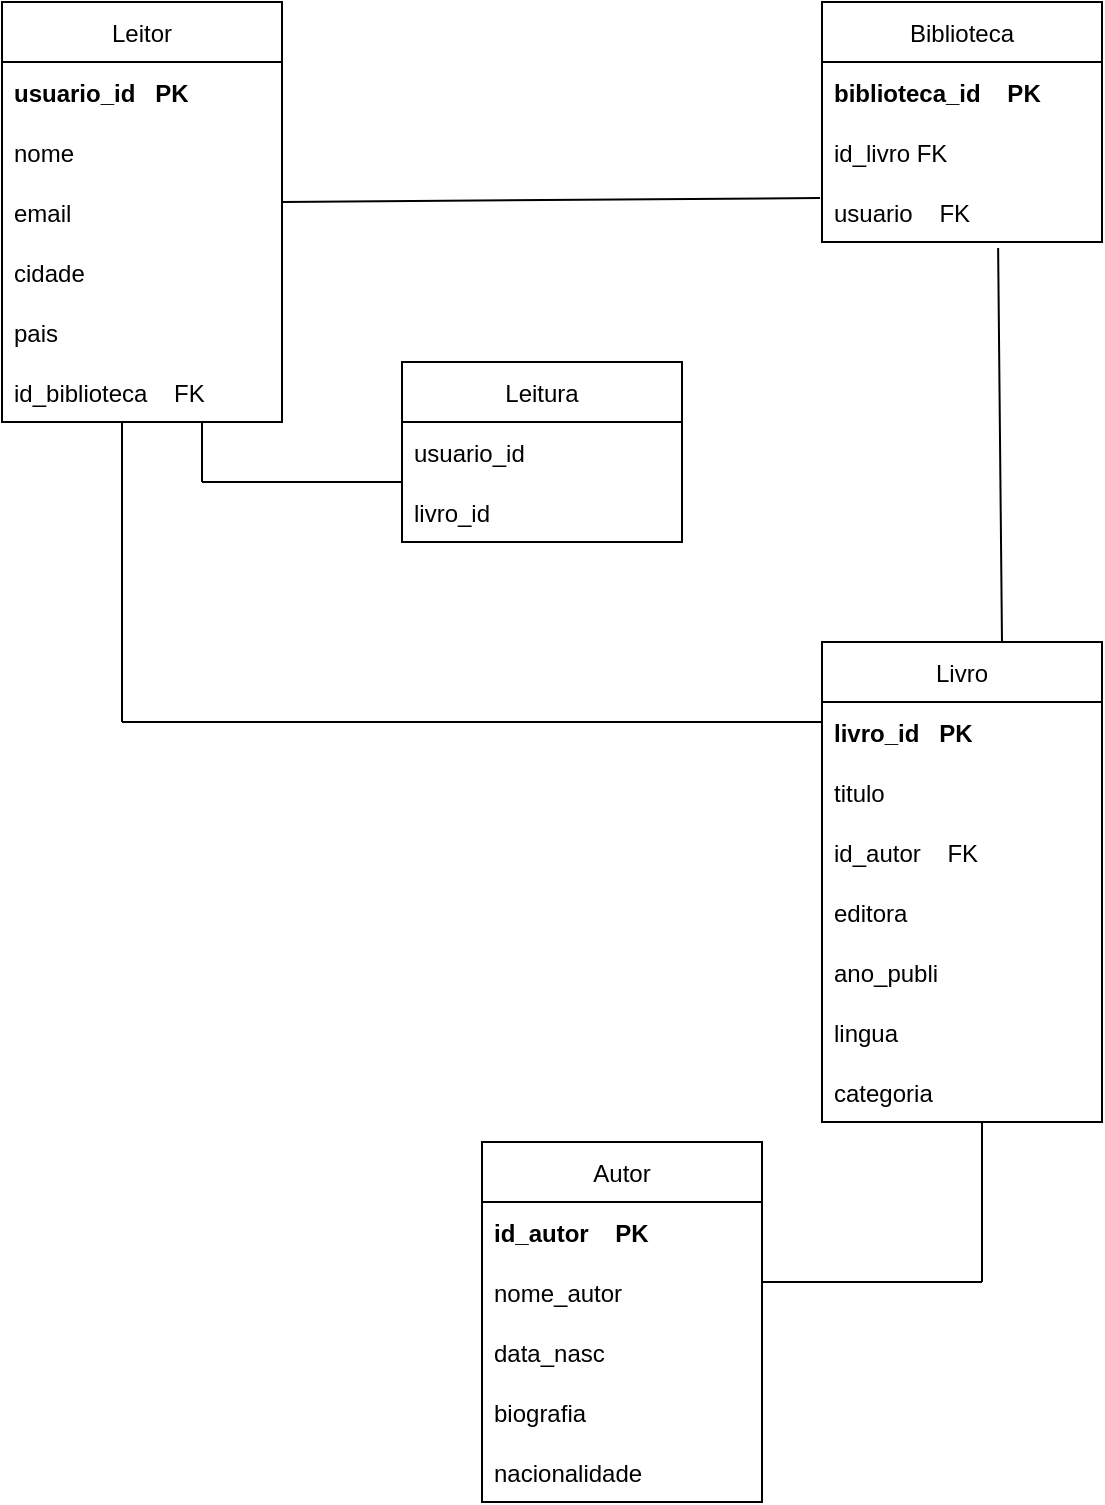 <mxfile version="18.0.1" type="github">
  <diagram id="uEiHmpbK748Um4bJEczy" name="Page-1">
    <mxGraphModel dx="342" dy="453" grid="1" gridSize="10" guides="1" tooltips="1" connect="1" arrows="1" fold="1" page="1" pageScale="1" pageWidth="827" pageHeight="1169" math="0" shadow="0">
      <root>
        <mxCell id="0" />
        <mxCell id="1" parent="0" />
        <mxCell id="BC_xpMx8KMV0BwhtklZ6-4" value="Leitor" style="swimlane;fontStyle=0;childLayout=stackLayout;horizontal=1;startSize=30;horizontalStack=0;resizeParent=1;resizeParentMax=0;resizeLast=0;collapsible=1;marginBottom=0;" parent="1" vertex="1">
          <mxGeometry x="60" y="40" width="140" height="210" as="geometry">
            <mxRectangle x="60" y="40" width="60" height="30" as="alternateBounds" />
          </mxGeometry>
        </mxCell>
        <mxCell id="BC_xpMx8KMV0BwhtklZ6-5" value="usuario_id   PK" style="text;strokeColor=none;fillColor=none;align=left;verticalAlign=middle;spacingLeft=4;spacingRight=4;overflow=hidden;points=[[0,0.5],[1,0.5]];portConstraint=eastwest;rotatable=0;fontStyle=1" parent="BC_xpMx8KMV0BwhtklZ6-4" vertex="1">
          <mxGeometry y="30" width="140" height="30" as="geometry" />
        </mxCell>
        <mxCell id="BC_xpMx8KMV0BwhtklZ6-7" value="nome" style="text;strokeColor=none;fillColor=none;align=left;verticalAlign=middle;spacingLeft=4;spacingRight=4;overflow=hidden;points=[[0,0.5],[1,0.5]];portConstraint=eastwest;rotatable=0;" parent="BC_xpMx8KMV0BwhtklZ6-4" vertex="1">
          <mxGeometry y="60" width="140" height="30" as="geometry" />
        </mxCell>
        <mxCell id="BC_xpMx8KMV0BwhtklZ6-44" value="email" style="text;strokeColor=none;fillColor=none;align=left;verticalAlign=middle;spacingLeft=4;spacingRight=4;overflow=hidden;points=[[0,0.5],[1,0.5]];portConstraint=eastwest;rotatable=0;" parent="BC_xpMx8KMV0BwhtklZ6-4" vertex="1">
          <mxGeometry y="90" width="140" height="30" as="geometry" />
        </mxCell>
        <mxCell id="BC_xpMx8KMV0BwhtklZ6-41" value="cidade" style="text;strokeColor=none;fillColor=none;align=left;verticalAlign=middle;spacingLeft=4;spacingRight=4;overflow=hidden;points=[[0,0.5],[1,0.5]];portConstraint=eastwest;rotatable=0;" parent="BC_xpMx8KMV0BwhtklZ6-4" vertex="1">
          <mxGeometry y="120" width="140" height="30" as="geometry" />
        </mxCell>
        <mxCell id="BC_xpMx8KMV0BwhtklZ6-42" value="pais" style="text;strokeColor=none;fillColor=none;align=left;verticalAlign=middle;spacingLeft=4;spacingRight=4;overflow=hidden;points=[[0,0.5],[1,0.5]];portConstraint=eastwest;rotatable=0;" parent="BC_xpMx8KMV0BwhtklZ6-4" vertex="1">
          <mxGeometry y="150" width="140" height="30" as="geometry" />
        </mxCell>
        <mxCell id="BC_xpMx8KMV0BwhtklZ6-43" value="id_biblioteca    FK" style="text;strokeColor=none;fillColor=none;align=left;verticalAlign=middle;spacingLeft=4;spacingRight=4;overflow=hidden;points=[[0,0.5],[1,0.5]];portConstraint=eastwest;rotatable=0;fontStyle=0" parent="BC_xpMx8KMV0BwhtklZ6-4" vertex="1">
          <mxGeometry y="180" width="140" height="30" as="geometry" />
        </mxCell>
        <mxCell id="BC_xpMx8KMV0BwhtklZ6-8" value="Biblioteca" style="swimlane;fontStyle=0;childLayout=stackLayout;horizontal=1;startSize=30;horizontalStack=0;resizeParent=1;resizeParentMax=0;resizeLast=0;collapsible=1;marginBottom=0;" parent="1" vertex="1">
          <mxGeometry x="470" y="40" width="140" height="120" as="geometry" />
        </mxCell>
        <mxCell id="BC_xpMx8KMV0BwhtklZ6-9" value="biblioteca_id    PK" style="text;strokeColor=none;fillColor=none;align=left;verticalAlign=middle;spacingLeft=4;spacingRight=4;overflow=hidden;points=[[0,0.5],[1,0.5]];portConstraint=eastwest;rotatable=0;fontStyle=1" parent="BC_xpMx8KMV0BwhtklZ6-8" vertex="1">
          <mxGeometry y="30" width="140" height="30" as="geometry" />
        </mxCell>
        <mxCell id="BC_xpMx8KMV0BwhtklZ6-10" value="id_livro FK" style="text;strokeColor=none;fillColor=none;align=left;verticalAlign=middle;spacingLeft=4;spacingRight=4;overflow=hidden;points=[[0,0.5],[1,0.5]];portConstraint=eastwest;rotatable=0;" parent="BC_xpMx8KMV0BwhtklZ6-8" vertex="1">
          <mxGeometry y="60" width="140" height="30" as="geometry" />
        </mxCell>
        <mxCell id="BC_xpMx8KMV0BwhtklZ6-11" value="usuario    FK" style="text;strokeColor=none;fillColor=none;align=left;verticalAlign=middle;spacingLeft=4;spacingRight=4;overflow=hidden;points=[[0,0.5],[1,0.5]];portConstraint=eastwest;rotatable=0;fontStyle=0" parent="BC_xpMx8KMV0BwhtklZ6-8" vertex="1">
          <mxGeometry y="90" width="140" height="30" as="geometry" />
        </mxCell>
        <mxCell id="BC_xpMx8KMV0BwhtklZ6-14" value="" style="endArrow=none;html=1;rounded=0;entryX=-0.007;entryY=0.267;entryDx=0;entryDy=0;entryPerimeter=0;" parent="1" target="BC_xpMx8KMV0BwhtklZ6-11" edge="1">
          <mxGeometry width="50" height="50" relative="1" as="geometry">
            <mxPoint x="200" y="140" as="sourcePoint" />
            <mxPoint x="250" y="90" as="targetPoint" />
          </mxGeometry>
        </mxCell>
        <mxCell id="BC_xpMx8KMV0BwhtklZ6-15" value="Leitura" style="swimlane;fontStyle=0;childLayout=stackLayout;horizontal=1;startSize=30;horizontalStack=0;resizeParent=1;resizeParentMax=0;resizeLast=0;collapsible=1;marginBottom=0;" parent="1" vertex="1">
          <mxGeometry x="260" y="220" width="140" height="90" as="geometry" />
        </mxCell>
        <mxCell id="BC_xpMx8KMV0BwhtklZ6-16" value="usuario_id" style="text;strokeColor=none;fillColor=none;align=left;verticalAlign=middle;spacingLeft=4;spacingRight=4;overflow=hidden;points=[[0,0.5],[1,0.5]];portConstraint=eastwest;rotatable=0;" parent="BC_xpMx8KMV0BwhtklZ6-15" vertex="1">
          <mxGeometry y="30" width="140" height="30" as="geometry" />
        </mxCell>
        <mxCell id="BC_xpMx8KMV0BwhtklZ6-17" value="livro_id" style="text;strokeColor=none;fillColor=none;align=left;verticalAlign=middle;spacingLeft=4;spacingRight=4;overflow=hidden;points=[[0,0.5],[1,0.5]];portConstraint=eastwest;rotatable=0;" parent="BC_xpMx8KMV0BwhtklZ6-15" vertex="1">
          <mxGeometry y="60" width="140" height="30" as="geometry" />
        </mxCell>
        <mxCell id="BC_xpMx8KMV0BwhtklZ6-19" value="Livro" style="swimlane;fontStyle=0;childLayout=stackLayout;horizontal=1;startSize=30;horizontalStack=0;resizeParent=1;resizeParentMax=0;resizeLast=0;collapsible=1;marginBottom=0;" parent="1" vertex="1">
          <mxGeometry x="470" y="360" width="140" height="240" as="geometry" />
        </mxCell>
        <mxCell id="BC_xpMx8KMV0BwhtklZ6-20" value="livro_id   PK" style="text;strokeColor=none;fillColor=none;align=left;verticalAlign=middle;spacingLeft=4;spacingRight=4;overflow=hidden;points=[[0,0.5],[1,0.5]];portConstraint=eastwest;rotatable=0;fontStyle=1" parent="BC_xpMx8KMV0BwhtklZ6-19" vertex="1">
          <mxGeometry y="30" width="140" height="30" as="geometry" />
        </mxCell>
        <mxCell id="BC_xpMx8KMV0BwhtklZ6-21" value="titulo" style="text;strokeColor=none;fillColor=none;align=left;verticalAlign=middle;spacingLeft=4;spacingRight=4;overflow=hidden;points=[[0,0.5],[1,0.5]];portConstraint=eastwest;rotatable=0;" parent="BC_xpMx8KMV0BwhtklZ6-19" vertex="1">
          <mxGeometry y="60" width="140" height="30" as="geometry" />
        </mxCell>
        <mxCell id="BC_xpMx8KMV0BwhtklZ6-22" value="id_autor    FK" style="text;strokeColor=none;fillColor=none;align=left;verticalAlign=middle;spacingLeft=4;spacingRight=4;overflow=hidden;points=[[0,0.5],[1,0.5]];portConstraint=eastwest;rotatable=0;" parent="BC_xpMx8KMV0BwhtklZ6-19" vertex="1">
          <mxGeometry y="90" width="140" height="30" as="geometry" />
        </mxCell>
        <mxCell id="BC_xpMx8KMV0BwhtklZ6-46" value="editora" style="text;strokeColor=none;fillColor=none;align=left;verticalAlign=middle;spacingLeft=4;spacingRight=4;overflow=hidden;points=[[0,0.5],[1,0.5]];portConstraint=eastwest;rotatable=0;" parent="BC_xpMx8KMV0BwhtklZ6-19" vertex="1">
          <mxGeometry y="120" width="140" height="30" as="geometry" />
        </mxCell>
        <mxCell id="BC_xpMx8KMV0BwhtklZ6-47" value="ano_publi" style="text;strokeColor=none;fillColor=none;align=left;verticalAlign=middle;spacingLeft=4;spacingRight=4;overflow=hidden;points=[[0,0.5],[1,0.5]];portConstraint=eastwest;rotatable=0;" parent="BC_xpMx8KMV0BwhtklZ6-19" vertex="1">
          <mxGeometry y="150" width="140" height="30" as="geometry" />
        </mxCell>
        <mxCell id="BC_xpMx8KMV0BwhtklZ6-48" value="lingua" style="text;strokeColor=none;fillColor=none;align=left;verticalAlign=middle;spacingLeft=4;spacingRight=4;overflow=hidden;points=[[0,0.5],[1,0.5]];portConstraint=eastwest;rotatable=0;" parent="BC_xpMx8KMV0BwhtklZ6-19" vertex="1">
          <mxGeometry y="180" width="140" height="30" as="geometry" />
        </mxCell>
        <mxCell id="BC_xpMx8KMV0BwhtklZ6-49" value="categoria" style="text;strokeColor=none;fillColor=none;align=left;verticalAlign=middle;spacingLeft=4;spacingRight=4;overflow=hidden;points=[[0,0.5],[1,0.5]];portConstraint=eastwest;rotatable=0;" parent="BC_xpMx8KMV0BwhtklZ6-19" vertex="1">
          <mxGeometry y="210" width="140" height="30" as="geometry" />
        </mxCell>
        <mxCell id="BC_xpMx8KMV0BwhtklZ6-23" value="Autor" style="swimlane;fontStyle=0;childLayout=stackLayout;horizontal=1;startSize=30;horizontalStack=0;resizeParent=1;resizeParentMax=0;resizeLast=0;collapsible=1;marginBottom=0;" parent="1" vertex="1">
          <mxGeometry x="300" y="610" width="140" height="180" as="geometry" />
        </mxCell>
        <mxCell id="BC_xpMx8KMV0BwhtklZ6-24" value="id_autor    PK" style="text;strokeColor=none;fillColor=none;align=left;verticalAlign=middle;spacingLeft=4;spacingRight=4;overflow=hidden;points=[[0,0.5],[1,0.5]];portConstraint=eastwest;rotatable=0;fontStyle=1" parent="BC_xpMx8KMV0BwhtklZ6-23" vertex="1">
          <mxGeometry y="30" width="140" height="30" as="geometry" />
        </mxCell>
        <mxCell id="BC_xpMx8KMV0BwhtklZ6-25" value="nome_autor" style="text;strokeColor=none;fillColor=none;align=left;verticalAlign=middle;spacingLeft=4;spacingRight=4;overflow=hidden;points=[[0,0.5],[1,0.5]];portConstraint=eastwest;rotatable=0;" parent="BC_xpMx8KMV0BwhtklZ6-23" vertex="1">
          <mxGeometry y="60" width="140" height="30" as="geometry" />
        </mxCell>
        <mxCell id="BC_xpMx8KMV0BwhtklZ6-26" value="data_nasc" style="text;strokeColor=none;fillColor=none;align=left;verticalAlign=middle;spacingLeft=4;spacingRight=4;overflow=hidden;points=[[0,0.5],[1,0.5]];portConstraint=eastwest;rotatable=0;" parent="BC_xpMx8KMV0BwhtklZ6-23" vertex="1">
          <mxGeometry y="90" width="140" height="30" as="geometry" />
        </mxCell>
        <mxCell id="BC_xpMx8KMV0BwhtklZ6-50" value="biografia" style="text;strokeColor=none;fillColor=none;align=left;verticalAlign=middle;spacingLeft=4;spacingRight=4;overflow=hidden;points=[[0,0.5],[1,0.5]];portConstraint=eastwest;rotatable=0;" parent="BC_xpMx8KMV0BwhtklZ6-23" vertex="1">
          <mxGeometry y="120" width="140" height="30" as="geometry" />
        </mxCell>
        <mxCell id="BC_xpMx8KMV0BwhtklZ6-51" value="nacionalidade" style="text;strokeColor=none;fillColor=none;align=left;verticalAlign=middle;spacingLeft=4;spacingRight=4;overflow=hidden;points=[[0,0.5],[1,0.5]];portConstraint=eastwest;rotatable=0;" parent="BC_xpMx8KMV0BwhtklZ6-23" vertex="1">
          <mxGeometry y="150" width="140" height="30" as="geometry" />
        </mxCell>
        <mxCell id="BC_xpMx8KMV0BwhtklZ6-27" value="" style="endArrow=none;html=1;rounded=0;entryX=0.629;entryY=1.1;entryDx=0;entryDy=0;entryPerimeter=0;" parent="1" target="BC_xpMx8KMV0BwhtklZ6-11" edge="1">
          <mxGeometry width="50" height="50" relative="1" as="geometry">
            <mxPoint x="560" y="360" as="sourcePoint" />
            <mxPoint x="560" y="150" as="targetPoint" />
          </mxGeometry>
        </mxCell>
        <mxCell id="BC_xpMx8KMV0BwhtklZ6-28" value="" style="endArrow=none;html=1;rounded=0;" parent="1" edge="1">
          <mxGeometry width="50" height="50" relative="1" as="geometry">
            <mxPoint x="440" y="680" as="sourcePoint" />
            <mxPoint x="550" y="680" as="targetPoint" />
          </mxGeometry>
        </mxCell>
        <mxCell id="BC_xpMx8KMV0BwhtklZ6-30" value="" style="endArrow=none;html=1;rounded=0;" parent="1" edge="1">
          <mxGeometry width="50" height="50" relative="1" as="geometry">
            <mxPoint x="550" y="680" as="sourcePoint" />
            <mxPoint x="550" y="600" as="targetPoint" />
            <Array as="points">
              <mxPoint x="550" y="660" />
              <mxPoint x="550" y="630" />
            </Array>
          </mxGeometry>
        </mxCell>
        <mxCell id="BC_xpMx8KMV0BwhtklZ6-33" value="" style="endArrow=none;html=1;rounded=0;" parent="1" edge="1">
          <mxGeometry width="50" height="50" relative="1" as="geometry">
            <mxPoint x="120" y="400" as="sourcePoint" />
            <mxPoint x="470" y="400" as="targetPoint" />
          </mxGeometry>
        </mxCell>
        <mxCell id="BC_xpMx8KMV0BwhtklZ6-34" value="" style="endArrow=none;html=1;rounded=0;" parent="1" edge="1">
          <mxGeometry width="50" height="50" relative="1" as="geometry">
            <mxPoint x="120" y="400" as="sourcePoint" />
            <mxPoint x="120" y="250" as="targetPoint" />
          </mxGeometry>
        </mxCell>
        <mxCell id="BC_xpMx8KMV0BwhtklZ6-35" value="" style="endArrow=none;html=1;rounded=0;" parent="1" edge="1">
          <mxGeometry width="50" height="50" relative="1" as="geometry">
            <mxPoint x="160" y="280" as="sourcePoint" />
            <mxPoint x="160" y="250" as="targetPoint" />
          </mxGeometry>
        </mxCell>
        <mxCell id="BC_xpMx8KMV0BwhtklZ6-36" value="" style="endArrow=none;html=1;rounded=0;" parent="1" edge="1">
          <mxGeometry width="50" height="50" relative="1" as="geometry">
            <mxPoint x="160" y="280" as="sourcePoint" />
            <mxPoint x="260" y="280" as="targetPoint" />
          </mxGeometry>
        </mxCell>
      </root>
    </mxGraphModel>
  </diagram>
</mxfile>
